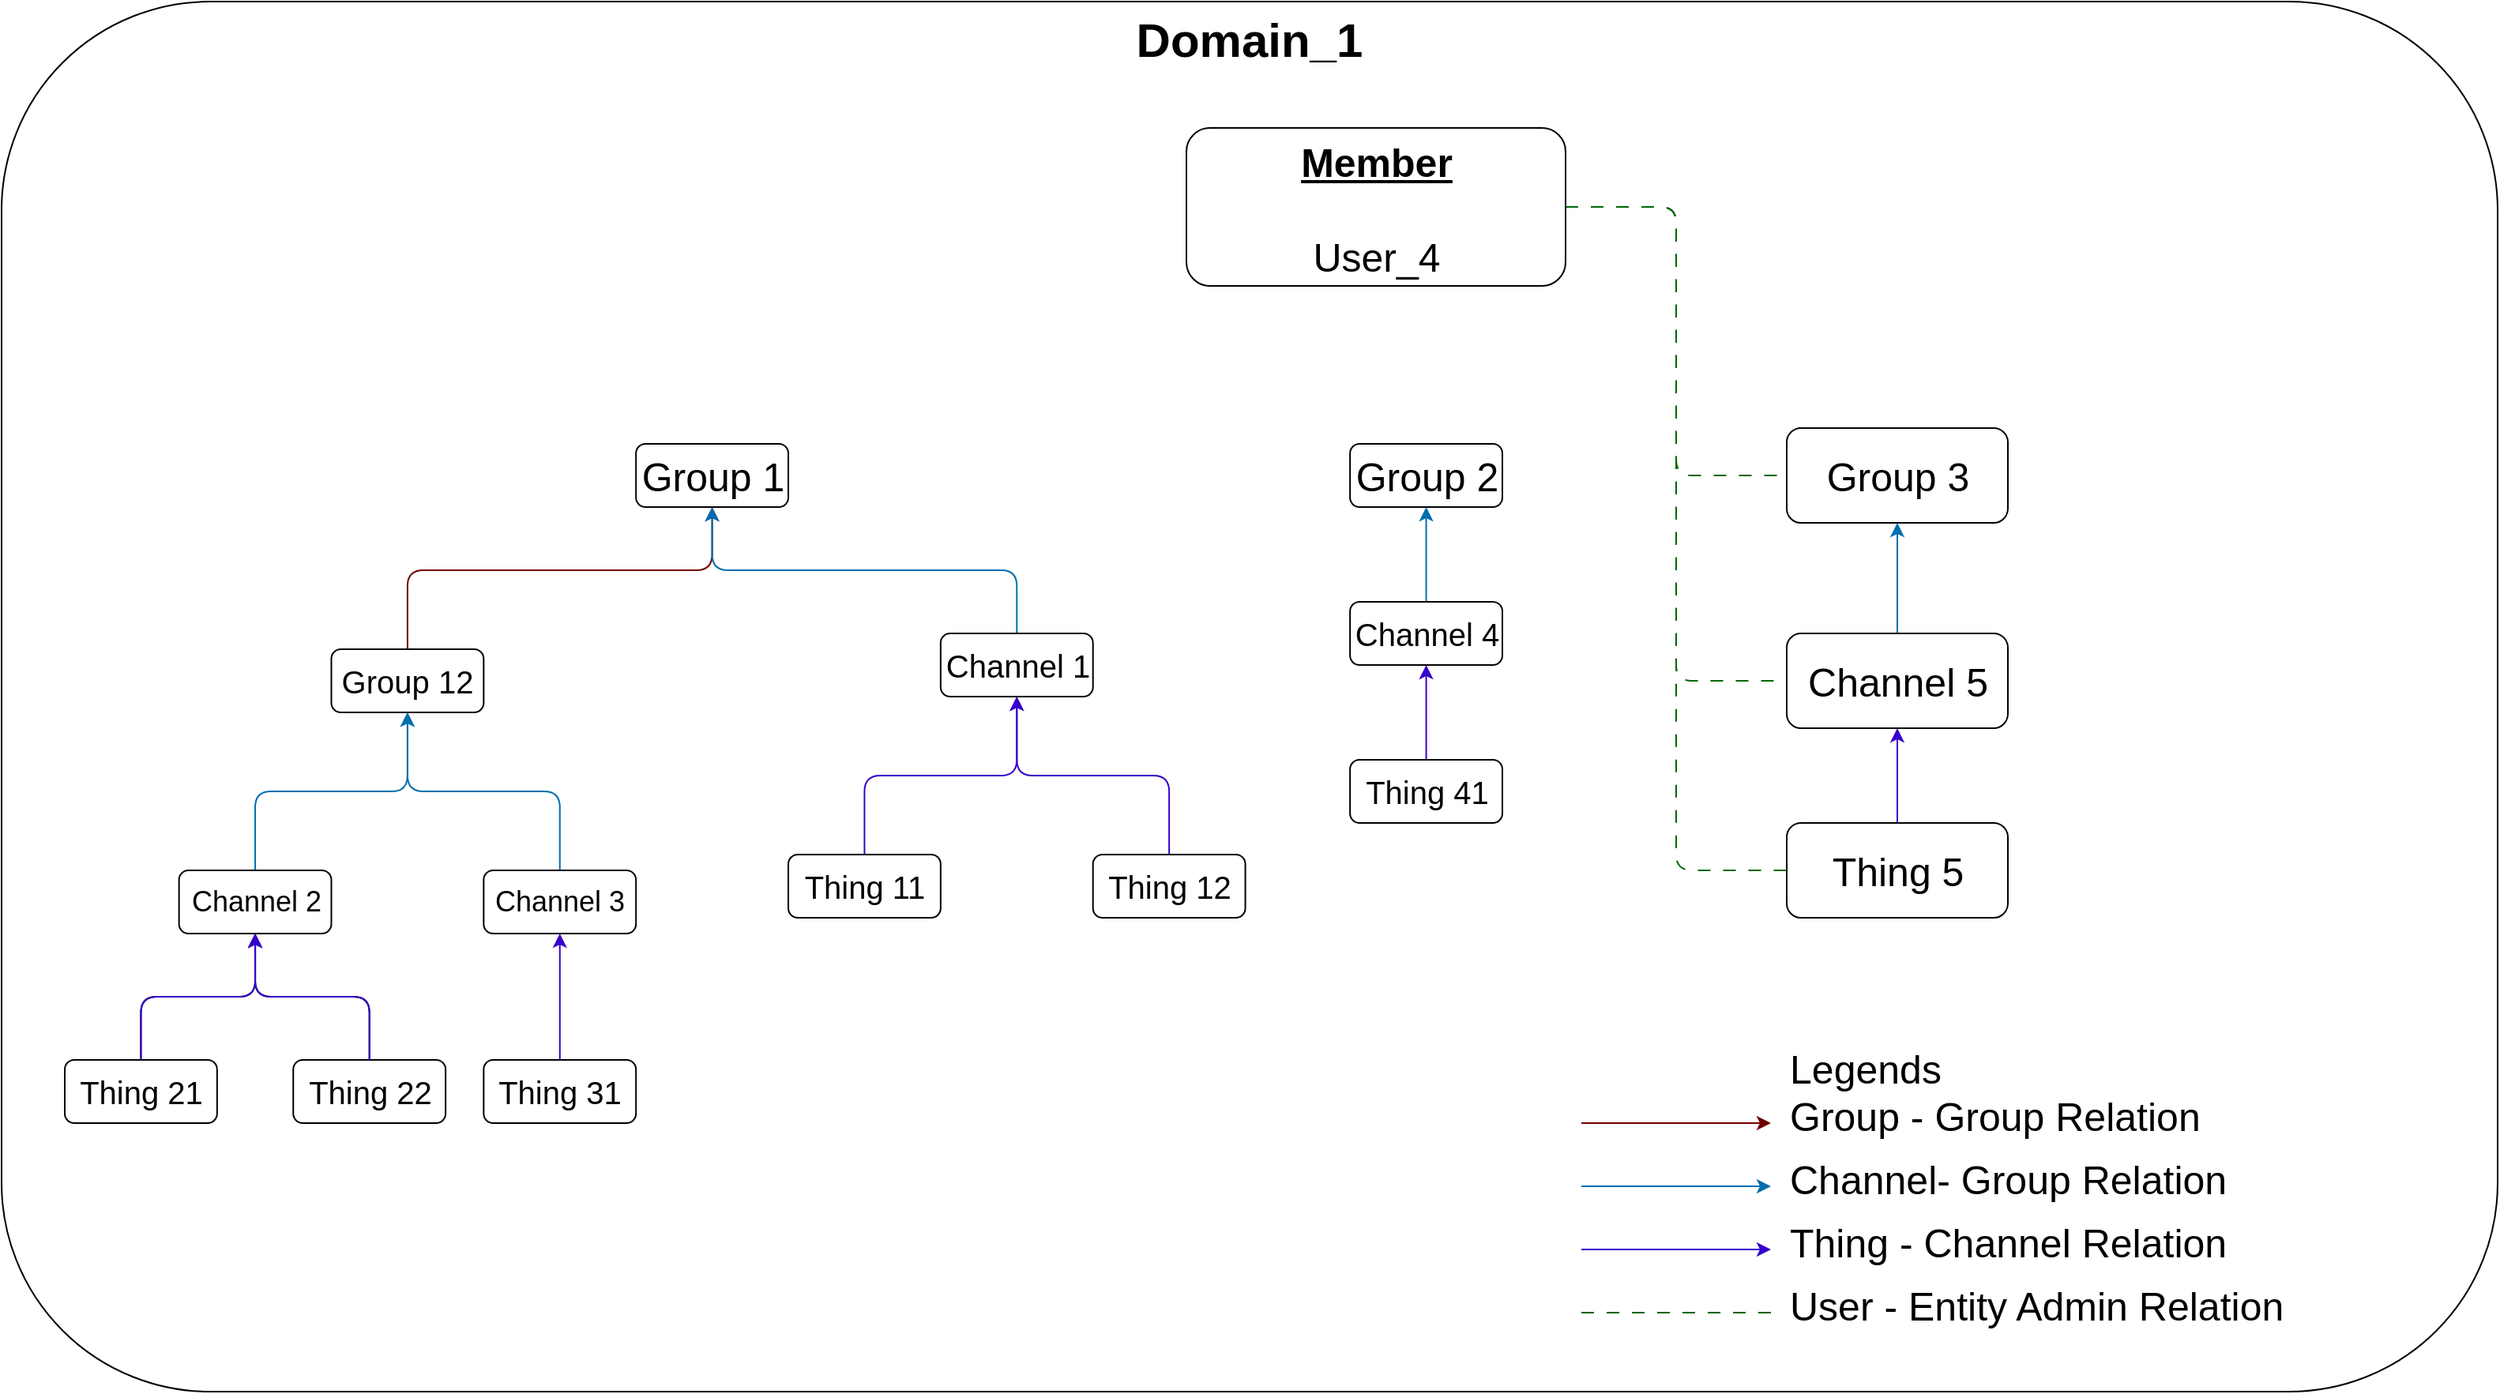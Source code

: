 <mxfile>
    <diagram id="6mOy798XpB74Yk2sk_v2" name="Page-1">
        <mxGraphModel dx="3119" dy="2298" grid="1" gridSize="10" guides="1" tooltips="1" connect="1" arrows="1" fold="1" page="1" pageScale="1" pageWidth="850" pageHeight="1100" math="0" shadow="0">
            <root>
                <mxCell id="0"/>
                <mxCell id="1" style="locked=1;" parent="0" visible="0"/>
                <mxCell id="4" value="Domain_1_container" style="locked=1;" parent="0"/>
                <mxCell id="5" value="&lt;font style=&quot;font-size: 30px;&quot;&gt;&lt;b style=&quot;&quot;&gt;Domain_1&lt;/b&gt;&lt;/font&gt;" style="rounded=1;whiteSpace=wrap;html=1;verticalAlign=top;" parent="4" vertex="1">
                    <mxGeometry x="-550" y="-40" width="1580" height="880" as="geometry"/>
                </mxCell>
                <mxCell id="6" value="Domain_1_entities" style="locked=1;" parent="0"/>
                <mxCell id="90" value="" style="group;fontSize=15;" parent="6" vertex="1" connectable="0">
                    <mxGeometry x="-510" y="240" width="910" height="430" as="geometry"/>
                </mxCell>
                <mxCell id="8" value="Group 1" style="rounded=1;html=1;fontSize=25;" parent="90" vertex="1">
                    <mxGeometry x="361.589" width="96.424" height="40" as="geometry"/>
                </mxCell>
                <mxCell id="22" style="edgeStyle=elbowEdgeStyle;rounded=1;elbow=vertical;html=1;entryX=0.5;entryY=1;entryDx=0;entryDy=0;fontSize=20;fillColor=#a20025;strokeColor=#6F0000;" parent="90" source="10" target="8" edge="1">
                    <mxGeometry relative="1" as="geometry">
                        <Array as="points">
                            <mxPoint x="313.377" y="80"/>
                        </Array>
                    </mxGeometry>
                </mxCell>
                <mxCell id="10" value="Group 12" style="rounded=1;whiteSpace=wrap;html=1;fontSize=20;" parent="90" vertex="1">
                    <mxGeometry x="168.742" y="130" width="96.424" height="40" as="geometry"/>
                </mxCell>
                <mxCell id="20" style="edgeStyle=elbowEdgeStyle;html=1;entryX=0.5;entryY=1;entryDx=0;entryDy=0;fontSize=20;elbow=vertical;fillColor=#1ba1e2;strokeColor=#006EAF;" parent="90" source="11" target="10" edge="1">
                    <mxGeometry relative="1" as="geometry"/>
                </mxCell>
                <mxCell id="11" value="Channel 2" style="rounded=1;html=1;fontSize=18;" parent="90" vertex="1">
                    <mxGeometry x="72.318" y="270" width="96.424" height="40" as="geometry"/>
                </mxCell>
                <mxCell id="21" style="edgeStyle=elbowEdgeStyle;rounded=1;elbow=vertical;html=1;fontSize=20;fillColor=#1ba1e2;strokeColor=#006EAF;" parent="90" source="12" target="10" edge="1">
                    <mxGeometry relative="1" as="geometry"/>
                </mxCell>
                <mxCell id="12" value="Channel 3" style="rounded=1;html=1;fontSize=18;" parent="90" vertex="1">
                    <mxGeometry x="265.166" y="270" width="96.424" height="40" as="geometry"/>
                </mxCell>
                <mxCell id="23" style="edgeStyle=elbowEdgeStyle;rounded=1;elbow=vertical;html=1;fontSize=20;fillColor=#1ba1e2;strokeColor=#006EAF;" parent="90" source="14" edge="1">
                    <mxGeometry relative="1" as="geometry">
                        <mxPoint x="409.801" y="40" as="targetPoint"/>
                    </mxGeometry>
                </mxCell>
                <mxCell id="14" value="Channel 1" style="rounded=1;html=1;fontSize=20;" parent="90" vertex="1">
                    <mxGeometry x="554.437" y="120" width="96.424" height="40" as="geometry"/>
                </mxCell>
                <mxCell id="18" style="edgeStyle=none;html=1;entryX=0.5;entryY=1;entryDx=0;entryDy=0;fontSize=20;fillColor=#6a00ff;strokeColor=#3700CC;" parent="90" source="15" target="14" edge="1">
                    <mxGeometry relative="1" as="geometry">
                        <Array as="points">
                            <mxPoint x="506.225" y="210"/>
                            <mxPoint x="602.649" y="210"/>
                        </Array>
                    </mxGeometry>
                </mxCell>
                <mxCell id="15" value="Thing 11" style="rounded=1;html=1;fontSize=20;" parent="90" vertex="1">
                    <mxGeometry x="458.013" y="260" width="96.424" height="40" as="geometry"/>
                </mxCell>
                <mxCell id="19" style="edgeStyle=none;html=1;entryX=0.5;entryY=1;entryDx=0;entryDy=0;fontSize=20;fillColor=#6a00ff;strokeColor=#3700CC;" parent="90" source="16" target="14" edge="1">
                    <mxGeometry relative="1" as="geometry">
                        <Array as="points">
                            <mxPoint x="699.073" y="210"/>
                            <mxPoint x="602.649" y="210"/>
                        </Array>
                    </mxGeometry>
                </mxCell>
                <mxCell id="16" value="Thing 12" style="rounded=1;html=1;fontSize=20;" parent="90" vertex="1">
                    <mxGeometry x="650.861" y="260" width="96.424" height="40" as="geometry"/>
                </mxCell>
                <mxCell id="29" style="edgeStyle=elbowEdgeStyle;rounded=1;elbow=vertical;html=1;entryX=0.5;entryY=1;entryDx=0;entryDy=0;fontSize=20;" parent="90" source="25" target="11" edge="1">
                    <mxGeometry relative="1" as="geometry"/>
                </mxCell>
                <mxCell id="25" value="Thing 21" style="rounded=1;html=1;fontSize=20;" parent="90" vertex="1">
                    <mxGeometry y="390" width="96.424" height="40" as="geometry"/>
                </mxCell>
                <mxCell id="30" style="edgeStyle=elbowEdgeStyle;rounded=1;elbow=vertical;html=1;entryX=0.5;entryY=1;entryDx=0;entryDy=0;fontSize=20;" parent="90" source="26" target="11" edge="1">
                    <mxGeometry relative="1" as="geometry"/>
                </mxCell>
                <mxCell id="26" value="Thing 22" style="rounded=1;html=1;fontSize=20;" parent="90" vertex="1">
                    <mxGeometry x="144.636" y="390" width="96.424" height="40" as="geometry"/>
                </mxCell>
                <mxCell id="28" style="edgeStyle=elbowEdgeStyle;rounded=1;elbow=vertical;html=1;fontSize=20;fillColor=#6a00ff;strokeColor=#3700CC;" parent="90" source="27" target="12" edge="1">
                    <mxGeometry relative="1" as="geometry"/>
                </mxCell>
                <mxCell id="27" value="Thing 31" style="rounded=1;html=1;fontSize=20;" parent="90" vertex="1">
                    <mxGeometry x="265.166" y="390" width="96.424" height="40" as="geometry"/>
                </mxCell>
                <mxCell id="31" style="edgeStyle=elbowEdgeStyle;rounded=1;elbow=vertical;html=1;entryX=0.5;entryY=1;entryDx=0;entryDy=0;fontSize=20;fillColor=#6a00ff;strokeColor=#3700CC;" parent="90" edge="1">
                    <mxGeometry relative="1" as="geometry">
                        <mxPoint x="48.212" y="390" as="sourcePoint"/>
                        <mxPoint x="120.53" y="310" as="targetPoint"/>
                    </mxGeometry>
                </mxCell>
                <mxCell id="32" style="edgeStyle=elbowEdgeStyle;rounded=1;elbow=vertical;html=1;entryX=0.5;entryY=1;entryDx=0;entryDy=0;fontSize=20;fillColor=#6a00ff;strokeColor=#3700CC;" parent="90" edge="1">
                    <mxGeometry relative="1" as="geometry">
                        <mxPoint x="192.848" y="390" as="sourcePoint"/>
                        <mxPoint x="120.53" y="310" as="targetPoint"/>
                    </mxGeometry>
                </mxCell>
                <mxCell id="61" value="Group 2" style="rounded=1;html=1;fontSize=25;" parent="90" vertex="1">
                    <mxGeometry x="813.576" width="96.424" height="40" as="geometry"/>
                </mxCell>
                <mxCell id="64" style="edgeStyle=elbowEdgeStyle;rounded=1;elbow=vertical;html=1;strokeColor=#006EAF;fontSize=25;startArrow=none;startFill=0;endArrow=classic;endFill=1;fillColor=#1ba1e2;" parent="90" source="63" target="61" edge="1">
                    <mxGeometry relative="1" as="geometry"/>
                </mxCell>
                <mxCell id="63" value="Channel 4" style="rounded=1;html=1;fontSize=20;" parent="90" vertex="1">
                    <mxGeometry x="813.576" y="100" width="96.424" height="40" as="geometry"/>
                </mxCell>
                <mxCell id="66" style="edgeStyle=elbowEdgeStyle;rounded=1;elbow=vertical;html=1;entryX=0.5;entryY=1;entryDx=0;entryDy=0;strokeColor=#3700CC;fontSize=25;startArrow=none;startFill=0;endArrow=classic;endFill=1;fillColor=#6a00ff;" parent="90" source="65" target="63" edge="1">
                    <mxGeometry relative="1" as="geometry"/>
                </mxCell>
                <mxCell id="65" value="Thing 41" style="rounded=1;html=1;fontSize=20;" parent="90" vertex="1">
                    <mxGeometry x="813.576" y="200" width="96.424" height="40" as="geometry"/>
                </mxCell>
                <mxCell id="39" value="Domain_1_Users" style="" parent="0"/>
                <mxCell id="98" style="edgeStyle=orthogonalEdgeStyle;html=1;entryX=0;entryY=0.5;entryDx=0;entryDy=0;dashed=1;dashPattern=8 8;endArrow=none;endFill=0;fillColor=#cdeb8b;strokeColor=#006600;" parent="39" source="40" target="94" edge="1">
                    <mxGeometry relative="1" as="geometry">
                        <Array as="points">
                            <mxPoint x="510" y="90"/>
                            <mxPoint x="510" y="260"/>
                        </Array>
                    </mxGeometry>
                </mxCell>
                <mxCell id="99" style="edgeStyle=orthogonalEdgeStyle;html=1;entryX=0;entryY=0.5;entryDx=0;entryDy=0;dashed=1;dashPattern=8 8;endArrow=none;endFill=0;fillColor=#cdeb8b;strokeColor=#006600;" parent="39" source="40" target="95" edge="1">
                    <mxGeometry relative="1" as="geometry">
                        <Array as="points">
                            <mxPoint x="510" y="90"/>
                            <mxPoint x="510" y="390"/>
                        </Array>
                    </mxGeometry>
                </mxCell>
                <mxCell id="100" style="edgeStyle=orthogonalEdgeStyle;html=1;entryX=0;entryY=0.5;entryDx=0;entryDy=0;dashed=1;dashPattern=8 8;endArrow=none;endFill=0;fillColor=#cdeb8b;strokeColor=#006600;" parent="39" source="40" target="97" edge="1">
                    <mxGeometry relative="1" as="geometry"/>
                </mxCell>
                <mxCell id="40" value="&lt;font style=&quot;font-size: 25px;&quot;&gt;&lt;b&gt;&lt;u&gt;Member&lt;/u&gt;&lt;/b&gt;&lt;br&gt;&lt;br&gt;User_4&lt;/font&gt;" style="rounded=1;html=1;fontSize=25;verticalAlign=top;" parent="39" vertex="1">
                    <mxGeometry x="200" y="40" width="240" height="100" as="geometry"/>
                </mxCell>
                <mxCell id="101" value="" style="endArrow=none;startArrow=none;html=1;rounded=1;strokeColor=#006600;fontSize=25;startFill=0;endFill=0;fillColor=#6a00ff;dashed=1;dashPattern=8 8;" parent="39" edge="1">
                    <mxGeometry width="50" height="50" relative="1" as="geometry">
                        <mxPoint x="570" y="790" as="sourcePoint"/>
                        <mxPoint x="450" y="790" as="targetPoint"/>
                    </mxGeometry>
                </mxCell>
                <mxCell id="102" value="Thing - Channel Relation" style="text;html=1;strokeColor=none;fillColor=none;align=left;verticalAlign=middle;whiteSpace=wrap;rounded=0;fontSize=25;" parent="39" vertex="1">
                    <mxGeometry x="580" y="730" width="300" height="30" as="geometry"/>
                </mxCell>
                <mxCell id="76" value="Legends" style="locked=1;" parent="0"/>
                <mxCell id="77" value="Legends" style="text;html=1;strokeColor=none;fillColor=none;align=center;verticalAlign=middle;whiteSpace=wrap;rounded=0;fontSize=25;" parent="76" vertex="1">
                    <mxGeometry x="555" y="620" width="150" height="30" as="geometry"/>
                </mxCell>
                <mxCell id="80" value="" style="endArrow=none;startArrow=classic;html=1;rounded=1;strokeColor=#6F0000;fontSize=25;startFill=1;endFill=0;fillColor=#a20025;" parent="76" edge="1">
                    <mxGeometry width="50" height="50" relative="1" as="geometry">
                        <mxPoint x="570" y="670" as="sourcePoint"/>
                        <mxPoint x="450" y="670" as="targetPoint"/>
                    </mxGeometry>
                </mxCell>
                <mxCell id="81" value="" style="endArrow=none;startArrow=classic;html=1;rounded=1;strokeColor=#006EAF;fontSize=25;startFill=1;endFill=0;fillColor=#1ba1e2;" parent="76" edge="1">
                    <mxGeometry width="50" height="50" relative="1" as="geometry">
                        <mxPoint x="570" y="710" as="sourcePoint"/>
                        <mxPoint x="450" y="710" as="targetPoint"/>
                    </mxGeometry>
                </mxCell>
                <mxCell id="82" value="" style="endArrow=none;startArrow=classic;html=1;rounded=1;strokeColor=#3700CC;fontSize=25;startFill=1;endFill=0;fillColor=#6a00ff;" parent="76" edge="1">
                    <mxGeometry width="50" height="50" relative="1" as="geometry">
                        <mxPoint x="570" y="750" as="sourcePoint"/>
                        <mxPoint x="450" y="750" as="targetPoint"/>
                    </mxGeometry>
                </mxCell>
                <mxCell id="86" value="Group - Group Relation" style="text;html=1;strokeColor=none;fillColor=none;align=left;verticalAlign=middle;whiteSpace=wrap;rounded=0;fontSize=25;" parent="76" vertex="1">
                    <mxGeometry x="580" y="650" width="300" height="30" as="geometry"/>
                </mxCell>
                <mxCell id="87" value="Channel- Group Relation" style="text;html=1;strokeColor=none;fillColor=none;align=left;verticalAlign=middle;whiteSpace=wrap;rounded=0;fontSize=25;" parent="76" vertex="1">
                    <mxGeometry x="580" y="690" width="300" height="30" as="geometry"/>
                </mxCell>
                <mxCell id="88" value="User - Entity Admin Relation" style="text;html=1;strokeColor=none;fillColor=none;align=left;verticalAlign=middle;whiteSpace=wrap;rounded=0;fontSize=25;" parent="76" vertex="1">
                    <mxGeometry x="580" y="770" width="340" height="30" as="geometry"/>
                </mxCell>
                <mxCell id="91" value="user_4_entities" style="" parent="0"/>
                <mxCell id="94" value="Group 3&lt;span style=&quot;color: rgba(0, 0, 0, 0); font-family: monospace; font-size: 0px; text-align: start;&quot;&gt;%3CmxGraphModel%3E%3Croot%3E%3CmxCell%20id%3D%220%22%2F%3E%3CmxCell%20id%3D%221%22%20parent%3D%220%22%2F%3E%3CmxCell%20id%3D%222%22%20value%3D%22Group%202%22%20style%3D%22rounded%3D1%3Bhtml%3D1%3BfontSize%3D25%3B%22%20vertex%3D%221%22%20parent%3D%221%22%3E%3CmxGeometry%20x%3D%22509.996%22%20y%3D%22220%22%20width%3D%2296.424%22%20height%3D%2240%22%20as%3D%22geometry%22%2F%3E%3C%2FmxCell%3E%3C%2Froot%3E%3C%2FmxGraphModel%3E&lt;/span&gt;" style="rounded=1;html=1;fontSize=25;" parent="91" vertex="1">
                    <mxGeometry x="580" y="230" width="140" height="60" as="geometry"/>
                </mxCell>
                <mxCell id="106" style="edgeStyle=none;html=1;fillColor=#1ba1e2;strokeColor=#006EAF;" edge="1" parent="91" source="95" target="94">
                    <mxGeometry relative="1" as="geometry"/>
                </mxCell>
                <mxCell id="95" value="Channel 5" style="rounded=1;html=1;fontSize=25;" parent="91" vertex="1">
                    <mxGeometry x="580" y="360" width="140" height="60" as="geometry"/>
                </mxCell>
                <mxCell id="105" style="edgeStyle=none;html=1;fillColor=#6a00ff;strokeColor=#3700CC;" edge="1" parent="91" source="97" target="95">
                    <mxGeometry relative="1" as="geometry"/>
                </mxCell>
                <mxCell id="97" value="Thing 5" style="rounded=1;html=1;fontSize=25;" parent="91" vertex="1">
                    <mxGeometry x="580" y="480" width="140" height="60" as="geometry"/>
                </mxCell>
            </root>
        </mxGraphModel>
    </diagram>
</mxfile>